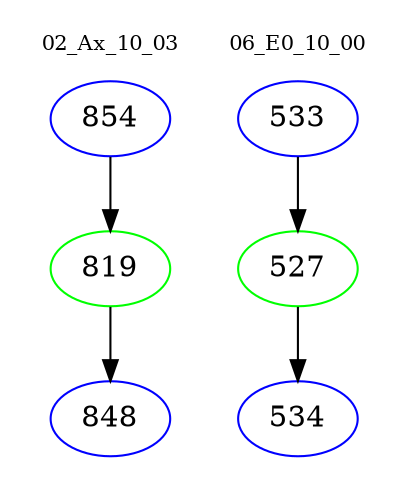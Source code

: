 digraph{
subgraph cluster_0 {
color = white
label = "02_Ax_10_03";
fontsize=10;
T0_854 [label="854", color="blue"]
T0_854 -> T0_819 [color="black"]
T0_819 [label="819", color="green"]
T0_819 -> T0_848 [color="black"]
T0_848 [label="848", color="blue"]
}
subgraph cluster_1 {
color = white
label = "06_E0_10_00";
fontsize=10;
T1_533 [label="533", color="blue"]
T1_533 -> T1_527 [color="black"]
T1_527 [label="527", color="green"]
T1_527 -> T1_534 [color="black"]
T1_534 [label="534", color="blue"]
}
}
